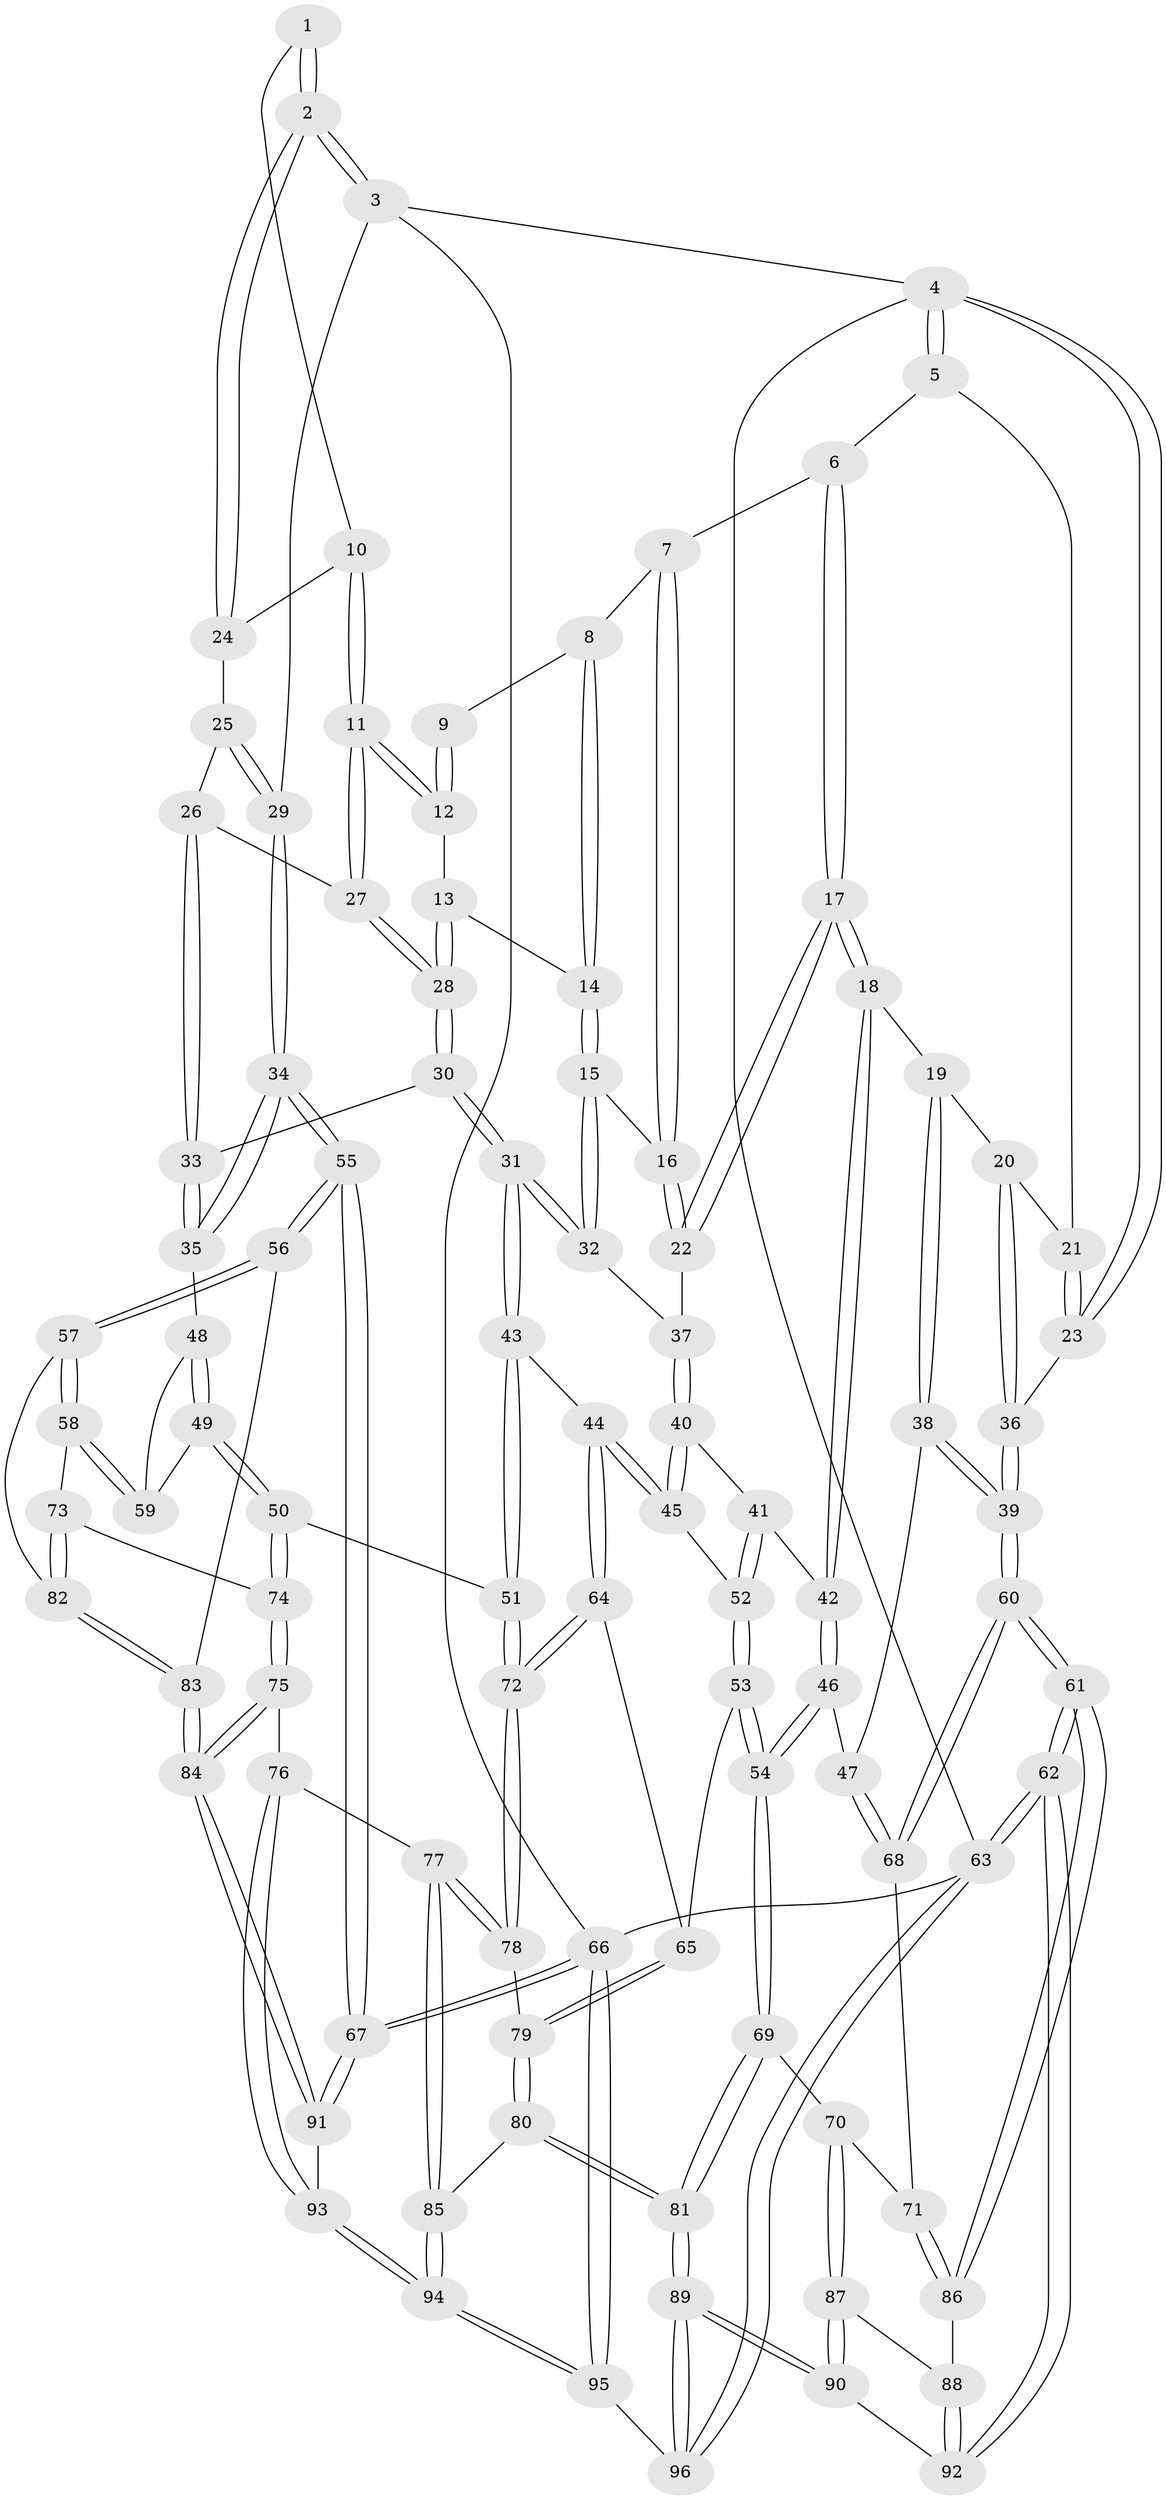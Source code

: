 // coarse degree distribution, {3: 0.15254237288135594, 6: 0.11864406779661017, 5: 0.3220338983050847, 4: 0.4067796610169492}
// Generated by graph-tools (version 1.1) at 2025/24/03/03/25 07:24:36]
// undirected, 96 vertices, 237 edges
graph export_dot {
graph [start="1"]
  node [color=gray90,style=filled];
  1 [pos="+0.8528358980969173+0"];
  2 [pos="+1+0"];
  3 [pos="+1+0"];
  4 [pos="+0+0"];
  5 [pos="+0.20854039386410533+0"];
  6 [pos="+0.35190758641670417+0"];
  7 [pos="+0.4854519021002183+0"];
  8 [pos="+0.5366326482840533+0"];
  9 [pos="+0.6359743718683021+0"];
  10 [pos="+0.8273512283758443+0.11118370601790847"];
  11 [pos="+0.8109852547223458+0.1213549048582244"];
  12 [pos="+0.7292486769311494+0.08235282473218317"];
  13 [pos="+0.6292023789454447+0.13941924720628213"];
  14 [pos="+0.588276972294069+0.1531222322209731"];
  15 [pos="+0.5738700273619626+0.16990474966585462"];
  16 [pos="+0.5207772901197868+0.17913167486590809"];
  17 [pos="+0.33389990059197466+0.1986997229028876"];
  18 [pos="+0.32861387735621855+0.20426718803319308"];
  19 [pos="+0.1851551852499913+0.20563786572493395"];
  20 [pos="+0.11191280418147906+0.15520074727332175"];
  21 [pos="+0.0938631107792934+0.06207842513925585"];
  22 [pos="+0.41843792499036997+0.2034732812437786"];
  23 [pos="+0+0"];
  24 [pos="+0.8520727671868715+0.10619074409926416"];
  25 [pos="+0.9963614415347405+0.16612102180680896"];
  26 [pos="+0.8911554301778466+0.22683365507474432"];
  27 [pos="+0.8097495483949987+0.15846638958321396"];
  28 [pos="+0.7660520350577432+0.25270488991297707"];
  29 [pos="+1+0.20278579835301364"];
  30 [pos="+0.7517859539434666+0.3107903218558613"];
  31 [pos="+0.731143278026164+0.3324965968441865"];
  32 [pos="+0.6413113361284225+0.28128900406049895"];
  33 [pos="+0.914691996753353+0.3114822060252798"];
  34 [pos="+1+0.3008973997774158"];
  35 [pos="+0.9759789613741588+0.3446795937636804"];
  36 [pos="+0+0.208185319812181"];
  37 [pos="+0.5456041958666162+0.3443813403021826"];
  38 [pos="+0.03527634681693224+0.39938661727974595"];
  39 [pos="+0+0.383198618353943"];
  40 [pos="+0.5417172022505817+0.40815127133674595"];
  41 [pos="+0.3839037395972808+0.3265270438150686"];
  42 [pos="+0.3308797091713368+0.2805812602946356"];
  43 [pos="+0.7251672600585863+0.43590960010438917"];
  44 [pos="+0.5816688838350929+0.4524478969619264"];
  45 [pos="+0.5491999268426813+0.43321379131461213"];
  46 [pos="+0.2859420551937947+0.44271621541041184"];
  47 [pos="+0.09657968767728942+0.45196115187294905"];
  48 [pos="+0.9350866325091484+0.39374474645079505"];
  49 [pos="+0.8051782570987196+0.4903662874991212"];
  50 [pos="+0.7775800329882844+0.5051450531987745"];
  51 [pos="+0.7732679711262919+0.5019002740732111"];
  52 [pos="+0.47542274613295366+0.4609727792850886"];
  53 [pos="+0.3858519285216496+0.5462286997514699"];
  54 [pos="+0.3303579195960155+0.5371139333788977"];
  55 [pos="+1+0.5744160590886772"];
  56 [pos="+1+0.5819087487352327"];
  57 [pos="+1+0.5771662427682143"];
  58 [pos="+1+0.5695809651688837"];
  59 [pos="+0.9581713886694564+0.49537921182197686"];
  60 [pos="+0+0.5782716681283929"];
  61 [pos="+0+0.8650264411121286"];
  62 [pos="+0+1"];
  63 [pos="+0+1"];
  64 [pos="+0.5529915274716859+0.5872471438161976"];
  65 [pos="+0.40375900485824223+0.5608138185159207"];
  66 [pos="+1+1"];
  67 [pos="+1+1"];
  68 [pos="+0.1060164901894483+0.6117535943141402"];
  69 [pos="+0.3049297285677106+0.5738649636516472"];
  70 [pos="+0.19292680226943387+0.669366526845436"];
  71 [pos="+0.13585180557740092+0.6564587192057789"];
  72 [pos="+0.5777216341593275+0.6223492553986413"];
  73 [pos="+0.813740189567551+0.5762939335152203"];
  74 [pos="+0.8039779817906244+0.5713855494660453"];
  75 [pos="+0.7325965952966209+0.6995922742429207"];
  76 [pos="+0.6874528025083014+0.7364862222002234"];
  77 [pos="+0.6117735584384063+0.739452024166379"];
  78 [pos="+0.5838638064976052+0.6791485066677185"];
  79 [pos="+0.43806720906942154+0.6687260548621724"];
  80 [pos="+0.3980899598222121+0.783995069804703"];
  81 [pos="+0.39578673028467165+0.7855587107813369"];
  82 [pos="+0.8898551614379555+0.6765903998307834"];
  83 [pos="+0.910010798918149+0.730622827161601"];
  84 [pos="+0.907168251152235+0.7885919916615283"];
  85 [pos="+0.5953599154382359+0.7612406918090303"];
  86 [pos="+0.06862438633103825+0.7214565995966605"];
  87 [pos="+0.2696240850652769+0.833292032301544"];
  88 [pos="+0.08996253161388229+0.7866237984828959"];
  89 [pos="+0.32289914655649216+0.8729905752365346"];
  90 [pos="+0.28002018140412854+0.8519752181971091"];
  91 [pos="+0.9321998782942756+0.867027817002449"];
  92 [pos="+0.09734752818447474+0.9127441500211749"];
  93 [pos="+0.7626445519551789+0.8501128382743048"];
  94 [pos="+0.5659464652651257+1"];
  95 [pos="+0.5645306648401103+1"];
  96 [pos="+0.4438459330328976+1"];
  1 -- 2;
  1 -- 2;
  1 -- 10;
  2 -- 3;
  2 -- 3;
  2 -- 24;
  2 -- 24;
  3 -- 4;
  3 -- 29;
  3 -- 66;
  4 -- 5;
  4 -- 5;
  4 -- 23;
  4 -- 23;
  4 -- 63;
  5 -- 6;
  5 -- 21;
  6 -- 7;
  6 -- 17;
  6 -- 17;
  7 -- 8;
  7 -- 16;
  7 -- 16;
  8 -- 9;
  8 -- 14;
  8 -- 14;
  9 -- 12;
  9 -- 12;
  10 -- 11;
  10 -- 11;
  10 -- 24;
  11 -- 12;
  11 -- 12;
  11 -- 27;
  11 -- 27;
  12 -- 13;
  13 -- 14;
  13 -- 28;
  13 -- 28;
  14 -- 15;
  14 -- 15;
  15 -- 16;
  15 -- 32;
  15 -- 32;
  16 -- 22;
  16 -- 22;
  17 -- 18;
  17 -- 18;
  17 -- 22;
  17 -- 22;
  18 -- 19;
  18 -- 42;
  18 -- 42;
  19 -- 20;
  19 -- 38;
  19 -- 38;
  20 -- 21;
  20 -- 36;
  20 -- 36;
  21 -- 23;
  21 -- 23;
  22 -- 37;
  23 -- 36;
  24 -- 25;
  25 -- 26;
  25 -- 29;
  25 -- 29;
  26 -- 27;
  26 -- 33;
  26 -- 33;
  27 -- 28;
  27 -- 28;
  28 -- 30;
  28 -- 30;
  29 -- 34;
  29 -- 34;
  30 -- 31;
  30 -- 31;
  30 -- 33;
  31 -- 32;
  31 -- 32;
  31 -- 43;
  31 -- 43;
  32 -- 37;
  33 -- 35;
  33 -- 35;
  34 -- 35;
  34 -- 35;
  34 -- 55;
  34 -- 55;
  35 -- 48;
  36 -- 39;
  36 -- 39;
  37 -- 40;
  37 -- 40;
  38 -- 39;
  38 -- 39;
  38 -- 47;
  39 -- 60;
  39 -- 60;
  40 -- 41;
  40 -- 45;
  40 -- 45;
  41 -- 42;
  41 -- 52;
  41 -- 52;
  42 -- 46;
  42 -- 46;
  43 -- 44;
  43 -- 51;
  43 -- 51;
  44 -- 45;
  44 -- 45;
  44 -- 64;
  44 -- 64;
  45 -- 52;
  46 -- 47;
  46 -- 54;
  46 -- 54;
  47 -- 68;
  47 -- 68;
  48 -- 49;
  48 -- 49;
  48 -- 59;
  49 -- 50;
  49 -- 50;
  49 -- 59;
  50 -- 51;
  50 -- 74;
  50 -- 74;
  51 -- 72;
  51 -- 72;
  52 -- 53;
  52 -- 53;
  53 -- 54;
  53 -- 54;
  53 -- 65;
  54 -- 69;
  54 -- 69;
  55 -- 56;
  55 -- 56;
  55 -- 67;
  55 -- 67;
  56 -- 57;
  56 -- 57;
  56 -- 83;
  57 -- 58;
  57 -- 58;
  57 -- 82;
  58 -- 59;
  58 -- 59;
  58 -- 73;
  60 -- 61;
  60 -- 61;
  60 -- 68;
  60 -- 68;
  61 -- 62;
  61 -- 62;
  61 -- 86;
  61 -- 86;
  62 -- 63;
  62 -- 63;
  62 -- 92;
  62 -- 92;
  63 -- 96;
  63 -- 96;
  63 -- 66;
  64 -- 65;
  64 -- 72;
  64 -- 72;
  65 -- 79;
  65 -- 79;
  66 -- 67;
  66 -- 67;
  66 -- 95;
  66 -- 95;
  67 -- 91;
  67 -- 91;
  68 -- 71;
  69 -- 70;
  69 -- 81;
  69 -- 81;
  70 -- 71;
  70 -- 87;
  70 -- 87;
  71 -- 86;
  71 -- 86;
  72 -- 78;
  72 -- 78;
  73 -- 74;
  73 -- 82;
  73 -- 82;
  74 -- 75;
  74 -- 75;
  75 -- 76;
  75 -- 84;
  75 -- 84;
  76 -- 77;
  76 -- 93;
  76 -- 93;
  77 -- 78;
  77 -- 78;
  77 -- 85;
  77 -- 85;
  78 -- 79;
  79 -- 80;
  79 -- 80;
  80 -- 81;
  80 -- 81;
  80 -- 85;
  81 -- 89;
  81 -- 89;
  82 -- 83;
  82 -- 83;
  83 -- 84;
  83 -- 84;
  84 -- 91;
  84 -- 91;
  85 -- 94;
  85 -- 94;
  86 -- 88;
  87 -- 88;
  87 -- 90;
  87 -- 90;
  88 -- 92;
  88 -- 92;
  89 -- 90;
  89 -- 90;
  89 -- 96;
  89 -- 96;
  90 -- 92;
  91 -- 93;
  93 -- 94;
  93 -- 94;
  94 -- 95;
  94 -- 95;
  95 -- 96;
}
